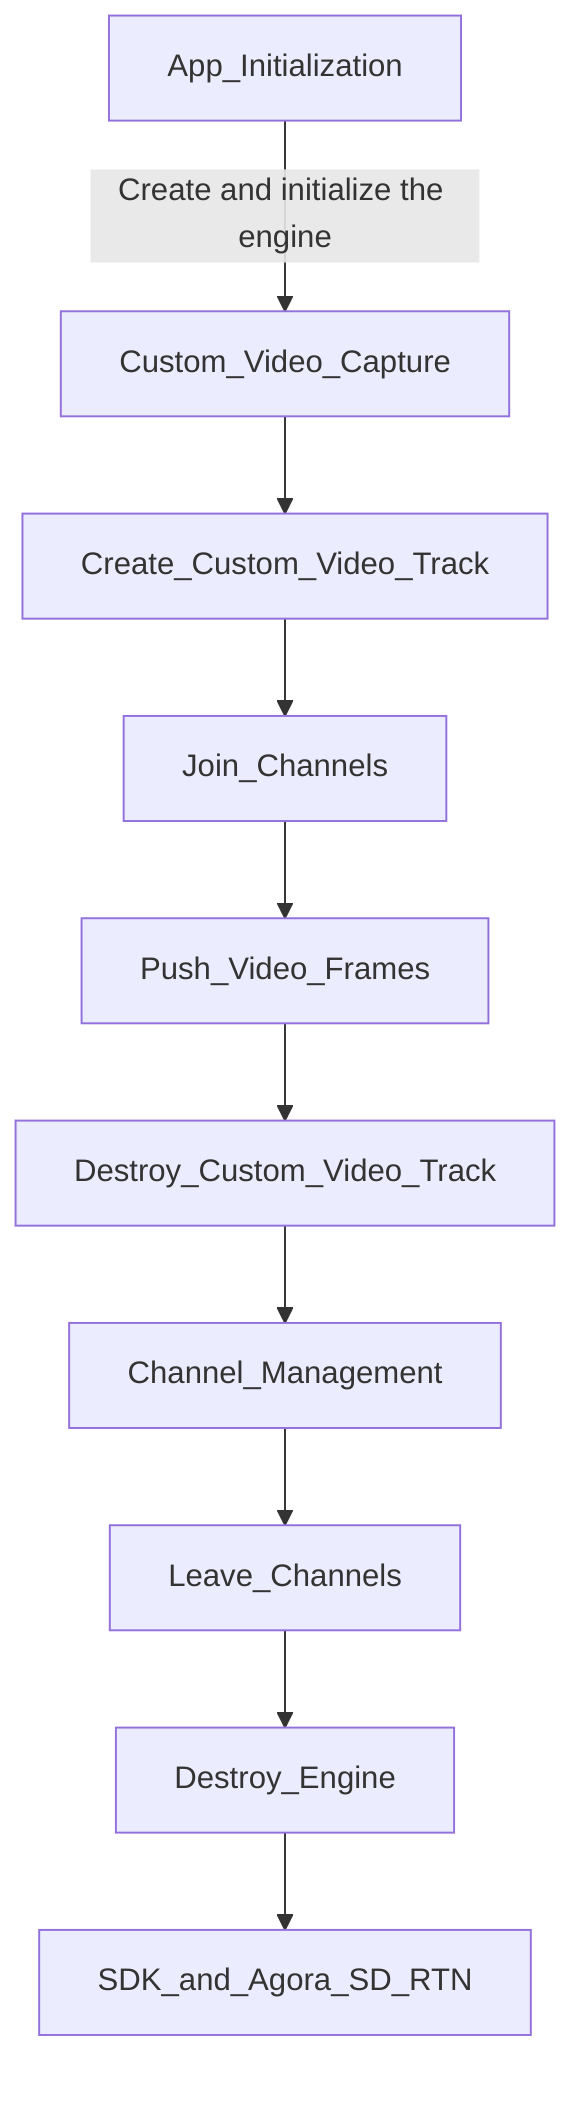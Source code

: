 flowchart TB
    App_Initialization -->|Create and initialize the engine| Custom_Video_Capture
    Custom_Video_Capture --> Create_Custom_Video_Track
    Create_Custom_Video_Track --> Join_Channels
    Join_Channels --> Push_Video_Frames
    Push_Video_Frames --> Destroy_Custom_Video_Track
    Destroy_Custom_Video_Track --> Channel_Management
    Channel_Management --> Leave_Channels
    Leave_Channels --> Destroy_Engine
    Destroy_Engine --> SDK_and_Agora_SD_RTN